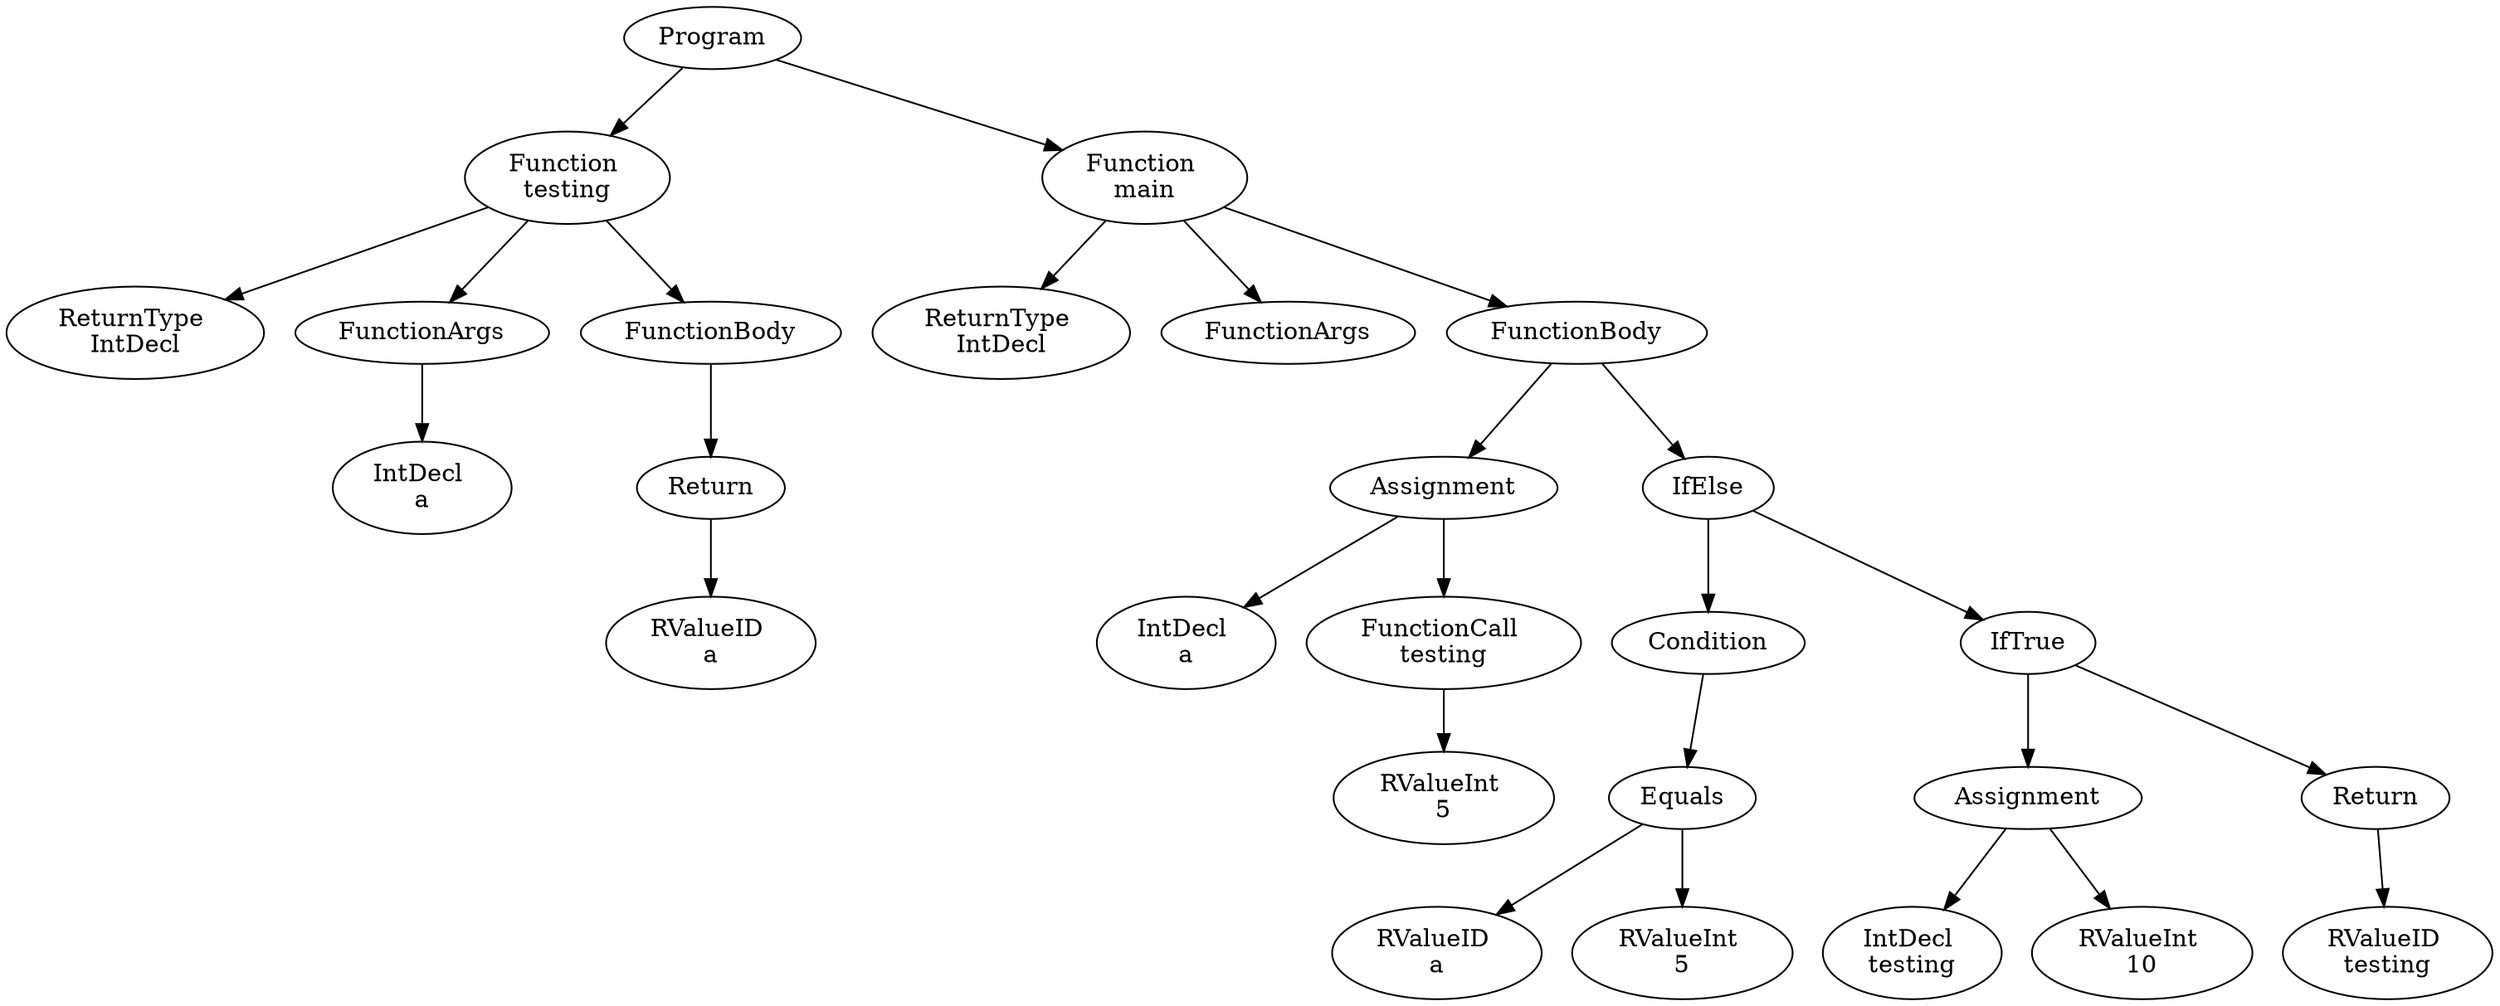 digraph AST {
2 [label="Program"];
3 [label="Function \ntesting"];
4 [label="ReturnType \nIntDecl"];
5 [label="FunctionArgs"];
6 [label="IntDecl \na"];
5 -> 6;
7 [label="FunctionBody"];
8 [label="Return"];
9 [label="RValueID \na"];
8 -> 9;
7 -> 8;
3 -> 4;
3 -> 5;
3 -> 7;
10 [label="Function \nmain"];
11 [label="ReturnType \nIntDecl"];
12 [label="FunctionArgs"];
13 [label="FunctionBody"];
14 [label="Assignment"];
15 [label="IntDecl \na"];
16 [label="FunctionCall \ntesting"];
17 [label="RValueInt \n5"];
16 -> 17;
14 -> 15;
14 -> 16;
18 [label="IfElse"];
19 [label="Condition"];
20 [label="Equals"];
21 [label="RValueID \na"];
22 [label="RValueInt \n5"];
20 -> 21;
20 -> 22;
19 -> 20;
23 [label="IfTrue"];
24 [label="Assignment"];
25 [label="IntDecl \ntesting"];
26 [label="RValueInt \n10"];
24 -> 25;
24 -> 26;
27 [label="Return"];
28 [label="RValueID \ntesting"];
27 -> 28;
23 -> 24;
23 -> 27;
18 -> 19;
18 -> 23;
13 -> 14;
13 -> 18;
10 -> 11;
10 -> 12;
10 -> 13;
2 -> 3;
2 -> 10;
}